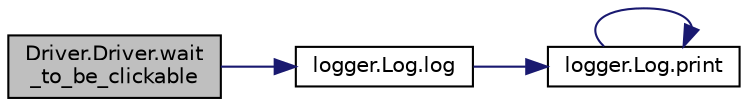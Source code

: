 digraph "Driver.Driver.wait_to_be_clickable"
{
 // LATEX_PDF_SIZE
  edge [fontname="Helvetica",fontsize="10",labelfontname="Helvetica",labelfontsize="10"];
  node [fontname="Helvetica",fontsize="10",shape=record];
  rankdir="LR";
  Node1 [label="Driver.Driver.wait\l_to_be_clickable",height=0.2,width=0.4,color="black", fillcolor="grey75", style="filled", fontcolor="black",tooltip=" "];
  Node1 -> Node2 [color="midnightblue",fontsize="10",style="solid",fontname="Helvetica"];
  Node2 [label="logger.Log.log",height=0.2,width=0.4,color="black", fillcolor="white", style="filled",URL="$da/d15/classlogger_1_1_log_a4502fe5271ed46c486934669563d428b.html#a4502fe5271ed46c486934669563d428b",tooltip=" "];
  Node2 -> Node3 [color="midnightblue",fontsize="10",style="solid",fontname="Helvetica"];
  Node3 [label="logger.Log.print",height=0.2,width=0.4,color="black", fillcolor="white", style="filled",URL="$da/d15/classlogger_1_1_log_a43470a9c438b9976f88009b0ffa36abd.html#a43470a9c438b9976f88009b0ffa36abd",tooltip=" "];
  Node3 -> Node3 [color="midnightblue",fontsize="10",style="solid",fontname="Helvetica"];
}

